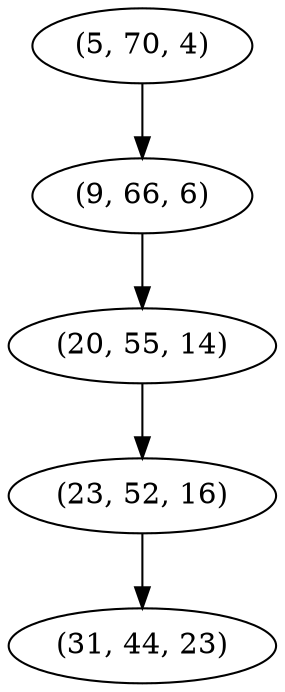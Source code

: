 digraph tree {
    "(5, 70, 4)";
    "(9, 66, 6)";
    "(20, 55, 14)";
    "(23, 52, 16)";
    "(31, 44, 23)";
    "(5, 70, 4)" -> "(9, 66, 6)";
    "(9, 66, 6)" -> "(20, 55, 14)";
    "(20, 55, 14)" -> "(23, 52, 16)";
    "(23, 52, 16)" -> "(31, 44, 23)";
}
